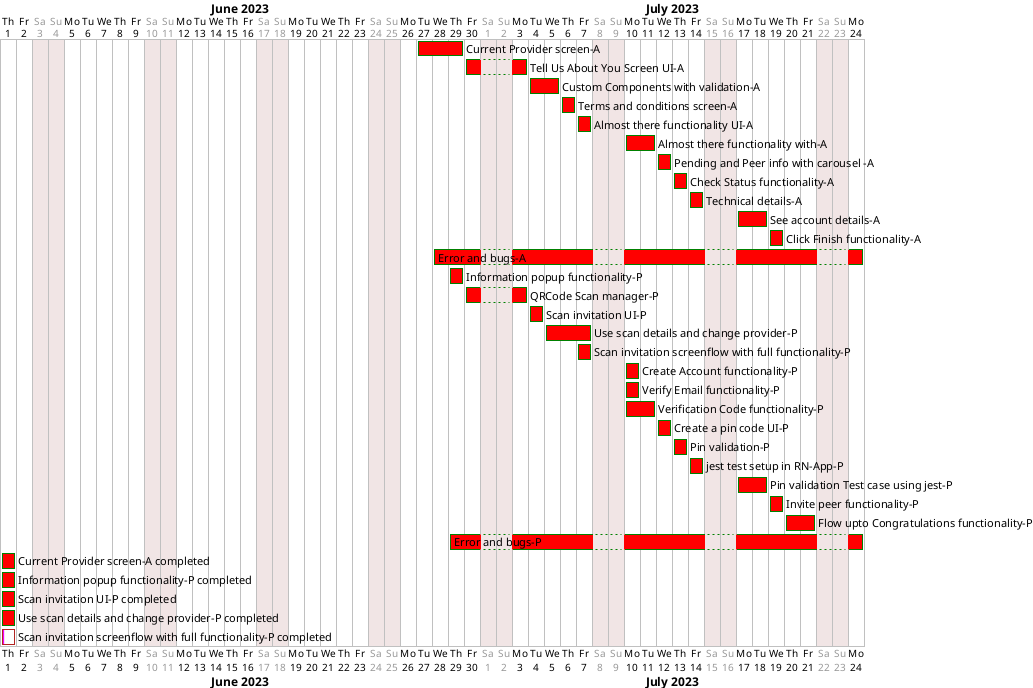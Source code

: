 @startgantt
saturday are closed
sunday are closed

<style>
ganttDiagram {
  task {
    BackGroundColor Red
    LineColor Green 
    unstarted {
      BackGroundColor Fuchsia 
      LineColor FireBrick
    }
    completed {
      BackGroundColor GreenYellow 
      LineColor Green
    }
  }
}
</style>
Project starts 2023-06-01
[Current Provider screen-A] starts 2023-06-27 and ends 2023-06-29
[Tell Us About You Screen UI-A] starts 2023-06-30 and ends 2023-07-03
[Custom Components with validation-A] starts 2023-07-04 and ends 2023-07-05
[Terms and conditions screen-A] starts 2023-07-06 and ends 2023-07-06
[Almost there functionality UI-A] starts 2023-07-07 and ends 2023-07-07
[Almost there functionality with-A] starts 2023-07-10 and ends 2023-07-11
[Pending and Peer info with carousel -A] starts 2023-07-12 and ends 2023-07-12
[Check Status functionality-A] starts 2023-07-13 and ends 2023-07-13
[Technical details-A] starts 2023-07-14 and ends 2023-07-14
[See account details-A] starts 2023-07-17 and ends 2023-07-18
[Click Finish functionality-A] starts 2023-07-19 and ends 2023-07-19
[Error and bugs-A] starts 2023-06-28 and ends 2023-07-24

[Information popup functionality-P] starts 2023-06-29 and ends 2023-06-29
[QRCode Scan manager-P] starts 2023-06-30 and ends 2023-07-03
[Scan invitation UI-P] starts 2023-07-04 and ends 2023-07-04
[Use scan details and change provider-P] starts 2023-07-05 and ends 2023-07-07
[Scan invitation screenflow with full functionality-P] starts 2023-07-07 and ends 2023-07-07
[Create Account functionality-P] starts 2023-07-10 and ends 2023-07-10
[Verify Email functionality-P] starts 2023-07-10 and ends 2023-07-10
[Verification Code functionality-P] starts 2023-07-10 and ends 2023-07-11
[Create a pin code UI-P] starts 2023-07-12 and ends 2023-07-12
[Pin validation-P] starts 2023-07-13 and ends 2023-07-13
[jest test setup in RN-App-P] starts 2023-07-14 and ends 2023-07-14
[Pin validation Test case using jest-P] starts 2023-07-17 and ends 2023-07-18

[Invite peer functionality-P] starts 2023-07-19 and ends 2023-07-19
[Flow upto Congratulations functionality-P] starts 2023-07-20 and ends 2023-07-21
[Error and bugs-P] starts 2023-06-29 and ends 2023-07-24

[Current Provider screen-A completed] is 100% completed
[Information popup functionality-P completed] is 100% completed
[Scan invitation UI-P completed] is 100% completed
[Use scan details and change provider-P completed] is 100% completed
[Scan invitation screenflow with full functionality-P completed] is 20% completed

@endgantt